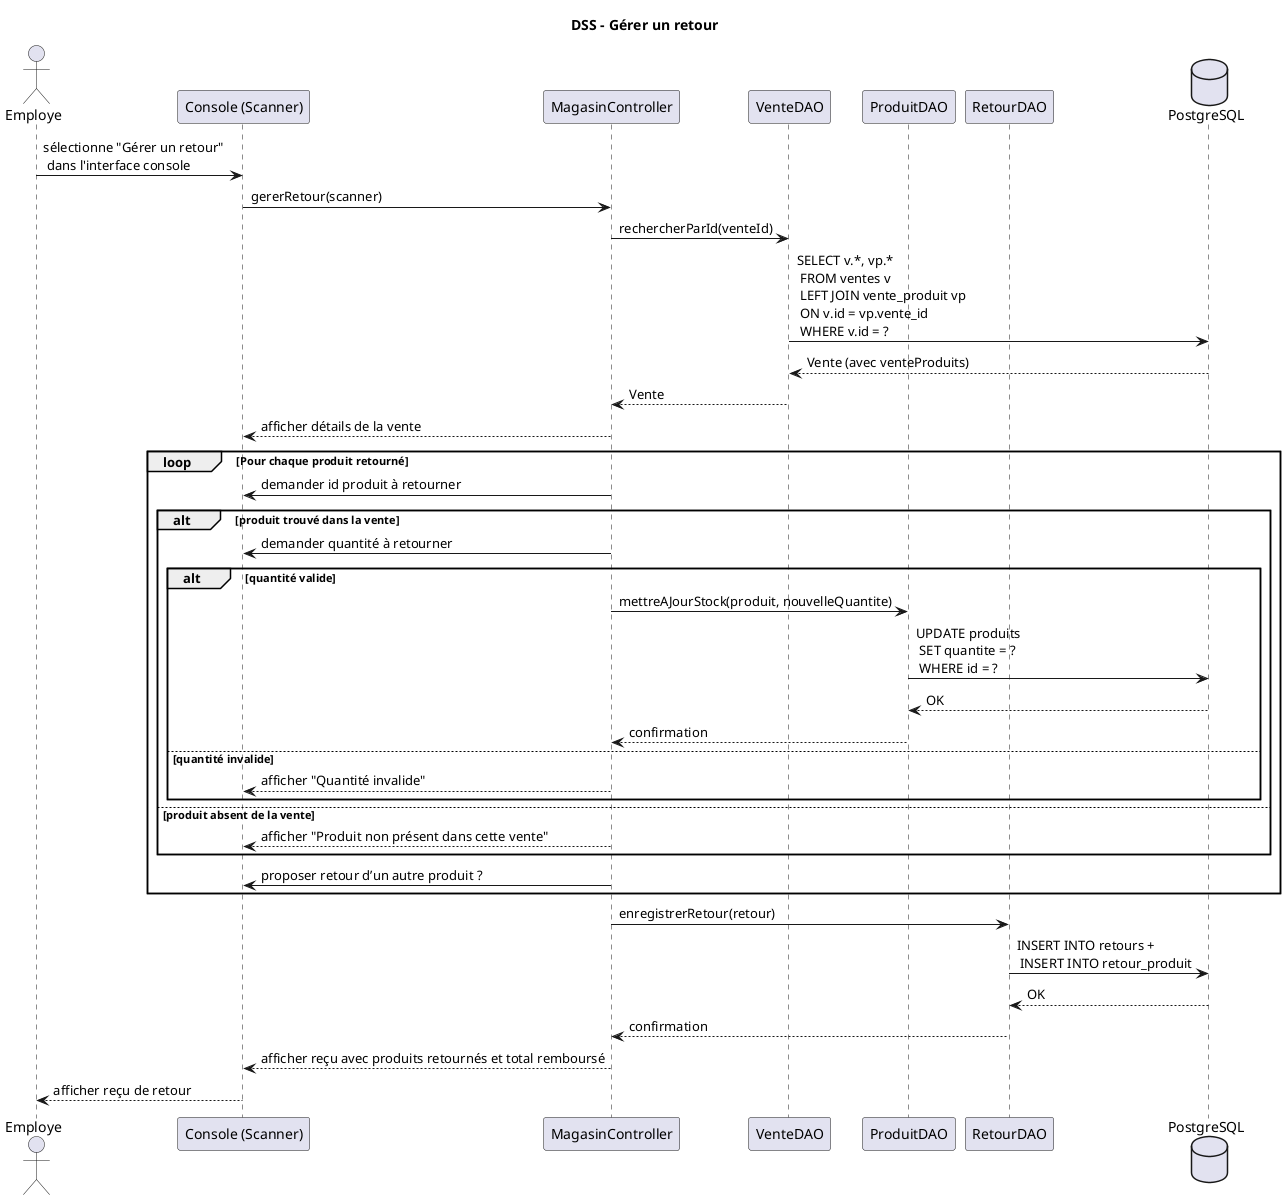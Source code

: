 @startuml
title DSS – Gérer un retour

' === Acteurs et composants impliqués ===
' L'utilisateur humain (l'employé)
actor Employe
' Interface console qui lit la saisie
participant "Console (Scanner)" as Console
' Contrôleur principal qui orchestre les actions
participant "MagasinController" as Controller
' DAO pour accéder à la vente d’origine
participant "VenteDAO" as VenteDAO
' DAO pour mettre à jour le stock et accéder aux produits
participant "ProduitDAO" as ProduitDAO
' DAO pour enregistrer le retour
participant "RetourDAO" as RetourDAO
' Base de données relationnelle utilisée (via Hibernate)
database "PostgreSQL"

' === Début du scénario ===
Employe -> Console : sélectionne "Gérer un retour" \n dans l'interface console
' L'utilisateur choisit dans le menu de traiter un retour de produits

Console -> Controller : gererRetour(scanner)
' La console appelle le contrôleur avec un Scanner comme paramètre

' === Étape 1 : Identification de la vente concernée ===
Controller -> VenteDAO : rechercherParId(venteId)
' Le contrôleur demande au DAO la vente en question avec ses produits

VenteDAO -> PostgreSQL : SELECT v.*, vp.* \n FROM ventes v \n LEFT JOIN vente_produit vp \n ON v.id = vp.vente_id \n WHERE v.id = ?
' Hibernate effectue une jointure pour récupérer la vente et ses produits en une seule requête

PostgreSQL --> VenteDAO : Vente (avec venteProduits)
VenteDAO --> Controller : Vente
Controller --> Console : afficher détails de la vente
' La vente est affichée avec ses produits pour que l’employé vérifie les infos

' === Étape 2 : Saisie des produits à retourner ===
loop Pour chaque produit retourné
    Controller -> Console : demander id produit à retourner
    ' Le contrôleur demande à l'utilisateur de saisir l'ID d’un produit

    alt produit trouvé dans la vente
        ' Vérifie que le produit saisi faisait partie de la vente d'origine
        Controller -> Console : demander quantité à retourner

        alt quantité valide
            ' Si la quantité retournée est correcte
            Controller -> ProduitDAO : mettreAJourStock(produit, nouvelleQuantite)
            ProduitDAO -> PostgreSQL : UPDATE produits \n SET quantite = ? \n WHERE id = ?
            PostgreSQL --> ProduitDAO : OK
            ProduitDAO --> Controller : confirmation
            ' Le stock est mis à jour suite au retour
        else quantité invalide
            Controller --> Console : afficher "Quantité invalide"
            ' Si la quantité retournée est incorrecte, message d’erreur
        end
    else produit absent de la vente
        Controller --> Console : afficher "Produit non présent dans cette vente"
        ' Si l'ID du produit ne fait pas partie des produits de la vente
    end

    Controller -> Console : proposer retour d’un autre produit ?
    ' Reboucle tant que l’utilisateur veut retourner d’autres produits
end

' === Étape 3 : Création et enregistrement du retour ===
Controller -> RetourDAO : enregistrerRetour(retour)
' Une fois tous les produits saisis, le retour est enregistré avec les objets associés

RetourDAO -> PostgreSQL : INSERT INTO retours + \n INSERT INTO retour_produit
PostgreSQL --> RetourDAO : OK
RetourDAO --> Controller : confirmation

' === Étape finale : Affichage du reçu de retour ===
Controller --> Console : afficher reçu avec produits retournés et total remboursé
Console --> Employe : afficher reçu de retour
' Affiche la facture du retour à l'utilisateur
@enduml

